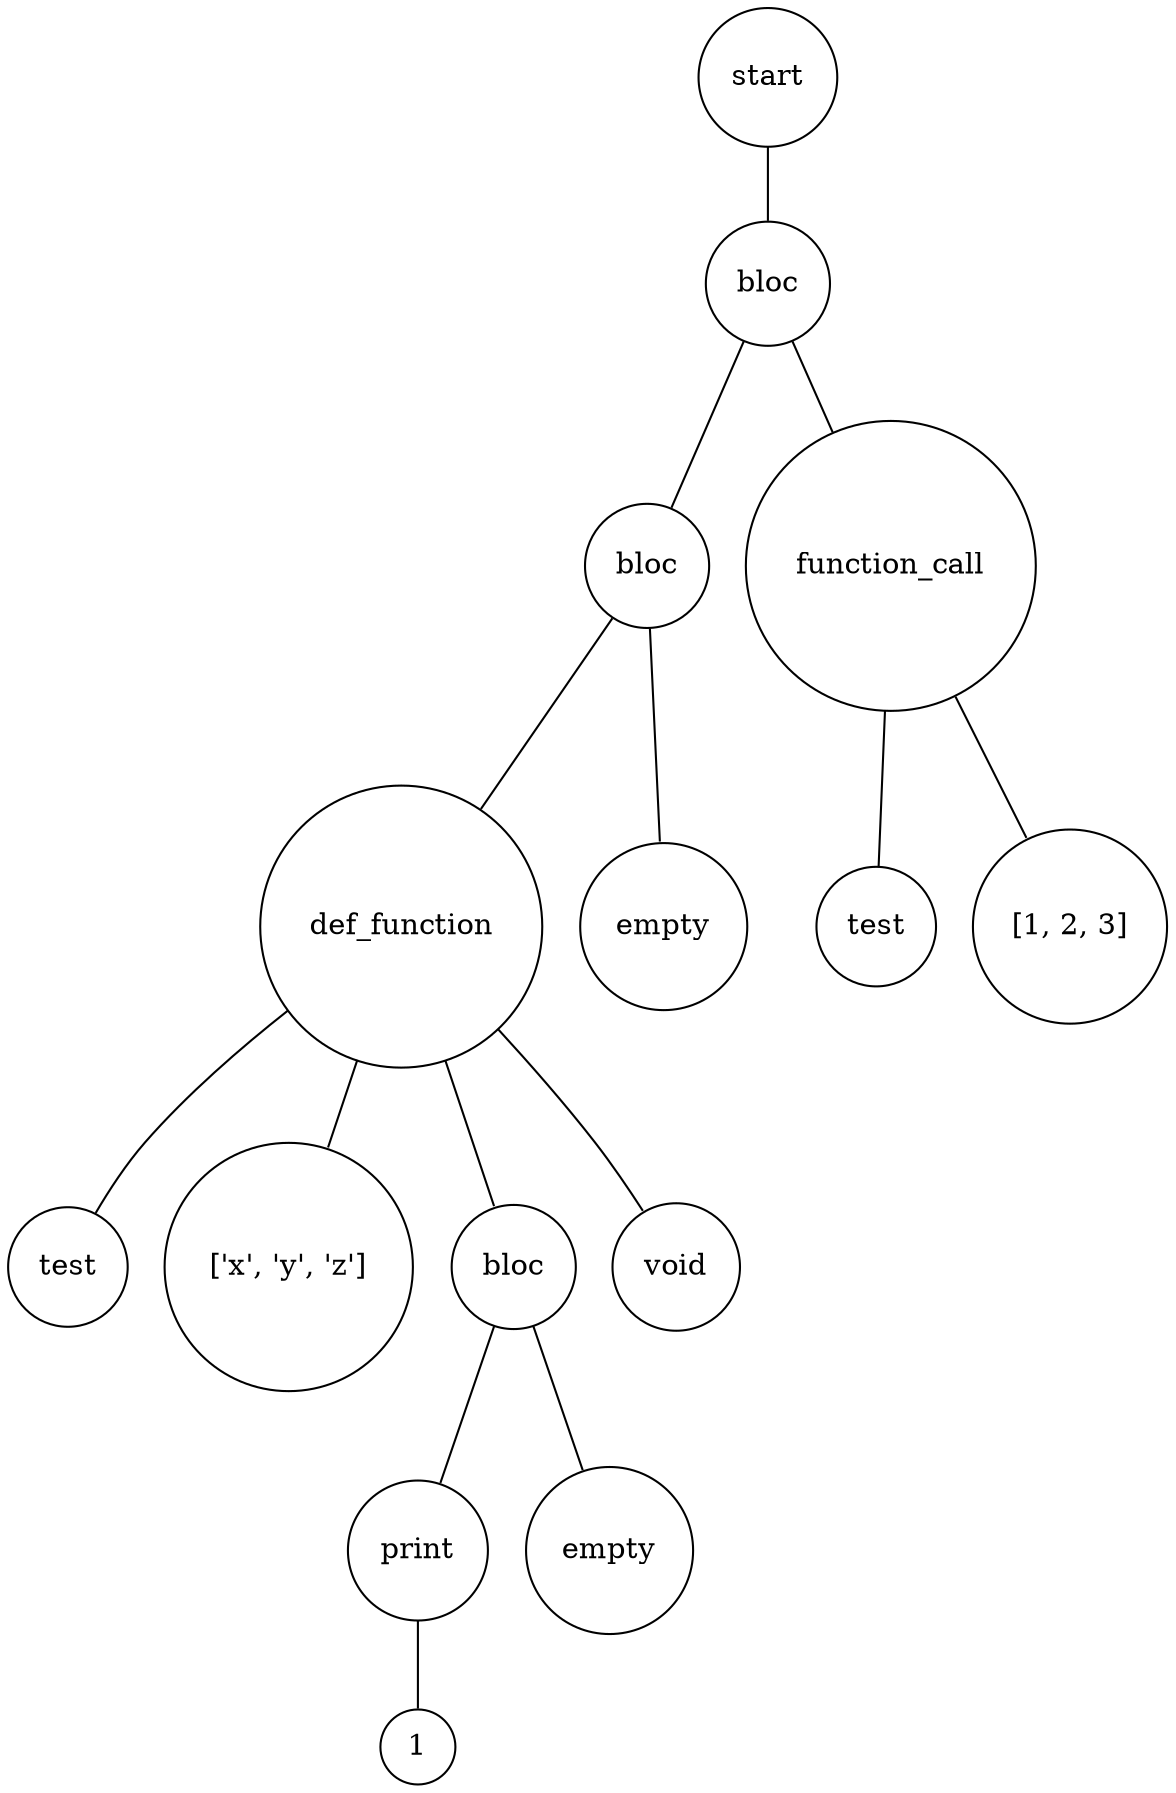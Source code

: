 digraph {
	node [shape=circle]
	"272cb826-8399-4b4f-8e7f-f56e2abc7fae" [label=start]
	"98413498-18bc-4b23-b7b8-0d5045cff2dc" [label=bloc]
	"f7eac21d-c85e-4f9b-9b47-d1dbf50dd521" [label=bloc]
	"429cd044-7a6d-4d4b-8031-03ae40dcba99" [label=def_function]
	"055d424d-a8ef-4f02-ae4b-1be781eb766a" [label=test]
	"429cd044-7a6d-4d4b-8031-03ae40dcba99" -> "055d424d-a8ef-4f02-ae4b-1be781eb766a" [arrowsize=0]
	"31ac8c6d-04fd-46d4-acc8-fcc76321de7b" [label="['x', 'y', 'z']"]
	"429cd044-7a6d-4d4b-8031-03ae40dcba99" -> "31ac8c6d-04fd-46d4-acc8-fcc76321de7b" [arrowsize=0]
	"dac92b62-3396-4573-af1c-62e9a20083f0" [label=bloc]
	"85febc98-b1ed-4be7-9abb-ea13908804ad" [label=print]
	"70897311-b2ec-494e-bd94-069e706c5f1c" [label=1]
	"85febc98-b1ed-4be7-9abb-ea13908804ad" -> "70897311-b2ec-494e-bd94-069e706c5f1c" [arrowsize=0]
	"dac92b62-3396-4573-af1c-62e9a20083f0" -> "85febc98-b1ed-4be7-9abb-ea13908804ad" [arrowsize=0]
	"bcf8335b-0361-476c-a385-69ebb5e9525a" [label=empty]
	"dac92b62-3396-4573-af1c-62e9a20083f0" -> "bcf8335b-0361-476c-a385-69ebb5e9525a" [arrowsize=0]
	"429cd044-7a6d-4d4b-8031-03ae40dcba99" -> "dac92b62-3396-4573-af1c-62e9a20083f0" [arrowsize=0]
	"741ac29a-9fc9-4c67-9a3e-61327fdce4e7" [label=void]
	"429cd044-7a6d-4d4b-8031-03ae40dcba99" -> "741ac29a-9fc9-4c67-9a3e-61327fdce4e7" [arrowsize=0]
	"f7eac21d-c85e-4f9b-9b47-d1dbf50dd521" -> "429cd044-7a6d-4d4b-8031-03ae40dcba99" [arrowsize=0]
	"373b9cc5-7f0b-4ede-bcde-93f1b511693a" [label=empty]
	"f7eac21d-c85e-4f9b-9b47-d1dbf50dd521" -> "373b9cc5-7f0b-4ede-bcde-93f1b511693a" [arrowsize=0]
	"98413498-18bc-4b23-b7b8-0d5045cff2dc" -> "f7eac21d-c85e-4f9b-9b47-d1dbf50dd521" [arrowsize=0]
	"0b60b38a-23c1-4e32-9d2b-58cb6a61a2a6" [label=function_call]
	"a144f09b-3501-4a1b-bff3-79ed96155e8e" [label=test]
	"0b60b38a-23c1-4e32-9d2b-58cb6a61a2a6" -> "a144f09b-3501-4a1b-bff3-79ed96155e8e" [arrowsize=0]
	"021bfd04-8133-4b1a-b005-4e20ac596480" [label="[1, 2, 3]"]
	"0b60b38a-23c1-4e32-9d2b-58cb6a61a2a6" -> "021bfd04-8133-4b1a-b005-4e20ac596480" [arrowsize=0]
	"98413498-18bc-4b23-b7b8-0d5045cff2dc" -> "0b60b38a-23c1-4e32-9d2b-58cb6a61a2a6" [arrowsize=0]
	"272cb826-8399-4b4f-8e7f-f56e2abc7fae" -> "98413498-18bc-4b23-b7b8-0d5045cff2dc" [arrowsize=0]
}
